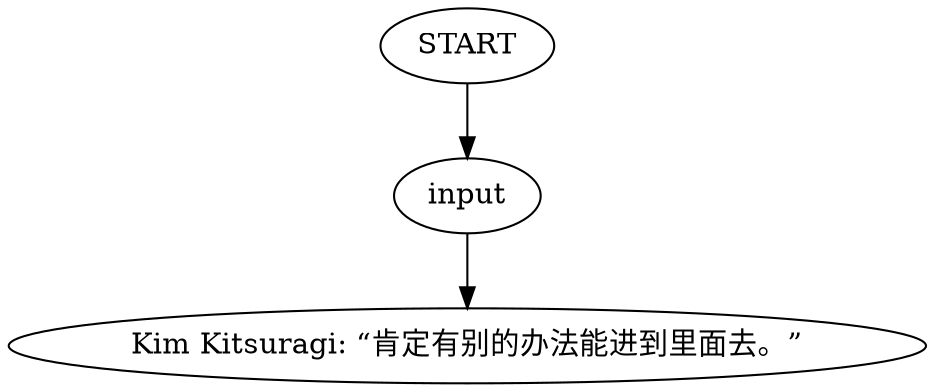 # BACKYARD / KIM APT DOOR barks
# Kim barks after you discover that the door is locked.
# ==================================================
digraph G {
	  0 [label="START"];
	  1 [label="input"];
	  2 [label="Kim Kitsuragi: “肯定有别的办法能进到里面去。”"];
	  0 -> 1
	  1 -> 2
}

